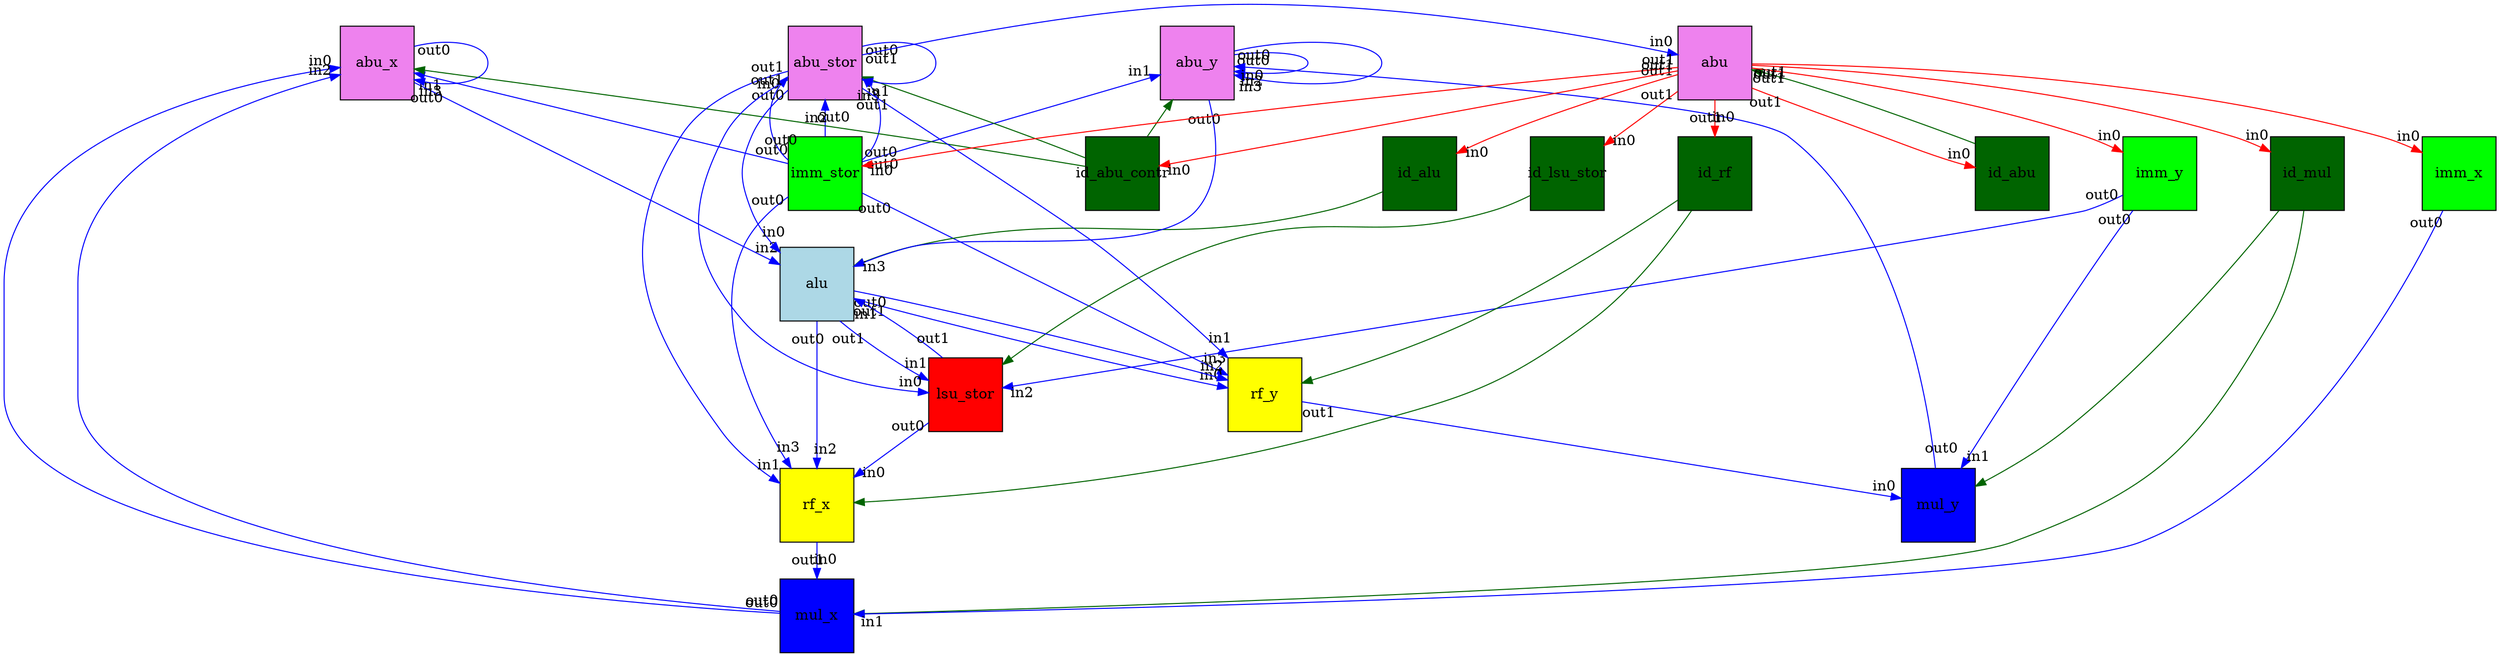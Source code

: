 digraph G {nodesep=1
	{
	node [shape="square" style="filled" fixedsize=true]
	imm_stor [label="imm_stor" fillcolor="green" width=1 pos="0,600!"]
	id_mul [label="id_mul" fillcolor="darkgreen" width=1 pos="250,875!"]
	imm_y [label="imm_y" fillcolor="green" width=1 pos="900,250!"]
	imm_x [label="imm_x" fillcolor="green" width=1 pos="100,250!"]
	id_alu [label="id_alu" fillcolor="darkgreen" width=1 pos="750,875!"]
	id_abu [label="id_abu" fillcolor="darkgreen" width=1 pos="650,875!"]
	id_lsu_stor [label="id_lsu_stor" fillcolor="darkgreen" width=1 pos="550,875!"]
	id_abu_contr [label="id_abu_contr" fillcolor="darkgreen" width=1 pos="450,875!"]
	id_rf [label="id_rf" fillcolor="darkgreen" width=1 pos="350,875!"]
	{rank=same; imm_stor id_mul imm_y imm_x id_alu id_abu id_lsu_stor id_abu_contr id_rf}
	alu [label="alu" fillcolor="lightblue" width=1 pos="500,500!"]
	rf_x [label="rf_x" fillcolor="yellow" width=1 pos="250,500!"]
	abu_x [label="abu_x" fillcolor="violet" width=1 pos="400,250!"]
	abu_y [label="abu_y" fillcolor="violet" width=1 pos="600,250!"]
	mul_x [label="mul_x" fillcolor="blue" width=1 pos="250,250!"]
	abu_stor [label="abu_stor" fillcolor="violet" width=1 pos="250,750!"]
	rf_y [label="rf_y" fillcolor="yellow" width=1 pos="750,500!"]
	mul_y [label="mul_y" fillcolor="blue" width=1 pos="750,250!"]
	abu [label="abu" fillcolor="violet" width=1 pos="500,1000!"]
	lsu_stor [label="lsu_stor" fillcolor="red" width=1 pos="500,750!"]
	{rank=source; abu_x abu_y abu_stor abu}
	}
	edge [dir=forward labeldistance=2 arrowhead=normal]
	abu -> imm_stor [color=red dir=forward arrowhead=normal headlabel=in0 taillabel=out1]
	id_mul -> mul_x [color=darkgreen dir=forward]
	id_mul -> mul_y [color=darkgreen dir=forward]
	abu -> id_mul [color=red dir=forward arrowhead=normal headlabel=in0 taillabel=out1]
	abu -> imm_y [color=red dir=forward arrowhead=normal headlabel=in0 taillabel=out1]
	abu -> imm_x [color=red dir=forward arrowhead=normal headlabel=in0 taillabel=out1]
	id_alu -> alu [color=darkgreen dir=forward]
	abu -> id_alu [color=red dir=forward arrowhead=normal headlabel=in0 taillabel=out1]
	id_abu -> abu [color=darkgreen dir=forward]
	abu -> id_abu [color=red dir=forward arrowhead=normal headlabel=in0 taillabel=out1]
	id_lsu_stor -> lsu_stor [color=darkgreen dir=forward]
	abu -> id_lsu_stor [color=red dir=forward arrowhead=normal headlabel=in0 taillabel=out1]
	id_abu_contr -> abu_x [color=darkgreen dir=forward]
	id_abu_contr -> abu_y [color=darkgreen dir=forward]
	id_abu_contr -> abu_stor [color=darkgreen dir=forward]
	abu -> id_abu_contr [color=red dir=forward arrowhead=normal headlabel=in0 taillabel=out1]
	id_rf -> rf_x [color=darkgreen dir=forward]
	id_rf -> rf_y [color=darkgreen dir=forward]
	abu -> id_rf [color=red dir=forward arrowhead=normal headlabel=in0 taillabel=out1]
	abu_stor -> alu [color=blue dir=forward arrowhead=normal headlabel=in0 taillabel=out0]
	lsu_stor -> alu [color=blue dir=forward arrowhead=normal headlabel=in1 taillabel=out1]
	abu_x -> alu [color=blue dir=forward arrowhead=normal headlabel=in2 taillabel=out0]
	abu_y -> alu [color=blue dir=forward arrowhead=normal headlabel=in3 taillabel=out0]
	lsu_stor -> rf_x [color=blue dir=forward arrowhead=normal headlabel=in0 taillabel=out0]
	abu_stor -> rf_x [color=blue dir=forward arrowhead=normal headlabel=in1 taillabel=out1]
	alu -> rf_x [color=blue dir=forward arrowhead=normal headlabel=in2 taillabel=out0]
	imm_stor -> rf_x [color=blue dir=forward arrowhead=normal headlabel=in3 taillabel=out0]
	mul_x -> abu_x [color=blue dir=forward arrowhead=normal headlabel=in0 taillabel=out0]
	imm_stor -> abu_x [color=blue dir=forward arrowhead=normal headlabel=in1 taillabel=out0]
	mul_x -> abu_x [color=blue dir=forward arrowhead=normal headlabel=in2 taillabel=out0]
	abu_x -> abu_x [color=blue dir=forward arrowhead=normal headlabel=in3 taillabel=out0]
	mul_y -> abu_y [color=blue dir=forward arrowhead=normal headlabel=in0 taillabel=out0]
	imm_stor -> abu_y [color=blue dir=forward arrowhead=normal headlabel=in1 taillabel=out0]
	abu_y -> abu_y [color=blue dir=forward arrowhead=normal headlabel=in2 taillabel=out0]
	abu_y -> abu_y [color=blue dir=forward arrowhead=normal headlabel=in3 taillabel=out0]
	rf_x -> mul_x [color=blue dir=forward arrowhead=normal headlabel=in0 taillabel=out1]
	imm_x -> mul_x [color=blue dir=forward arrowhead=normal headlabel=in1 taillabel=out0]
	imm_stor -> abu_stor [color=blue dir=forward arrowhead=normal headlabel=in0 taillabel=out0]
	abu_stor -> abu_stor [color=blue dir=forward arrowhead=normal headlabel=in1 taillabel=out0]
	imm_stor -> abu_stor [color=blue dir=forward arrowhead=normal headlabel=in2 taillabel=out0]
	imm_stor -> abu_stor [color=blue dir=forward arrowhead=normal headlabel=in3 taillabel=out0]
	alu -> rf_y [color=blue dir=forward arrowhead=normal headlabel=in0 taillabel=out1]
	abu_stor -> rf_y [color=blue dir=forward arrowhead=normal headlabel=in1 taillabel=out1]
	alu -> rf_y [color=blue dir=forward arrowhead=normal headlabel=in2 taillabel=out0]
	imm_stor -> rf_y [color=blue dir=forward arrowhead=normal headlabel=in3 taillabel=out0]
	rf_y -> mul_y [color=blue dir=forward arrowhead=normal headlabel=in0 taillabel=out1]
	imm_y -> mul_y [color=blue dir=forward arrowhead=normal headlabel=in1 taillabel=out0]
	abu_stor -> abu [color=blue dir=forward arrowhead=normal headlabel=in0 taillabel=out1]
	abu_stor -> lsu_stor [color=blue dir=forward arrowhead=normal headlabel=in0 taillabel=out1]
	alu -> lsu_stor [color=blue dir=forward arrowhead=normal headlabel=in1 taillabel=out1]
	imm_y -> lsu_stor [color=blue dir=forward arrowhead=normal headlabel=in2 taillabel=out0]
}
